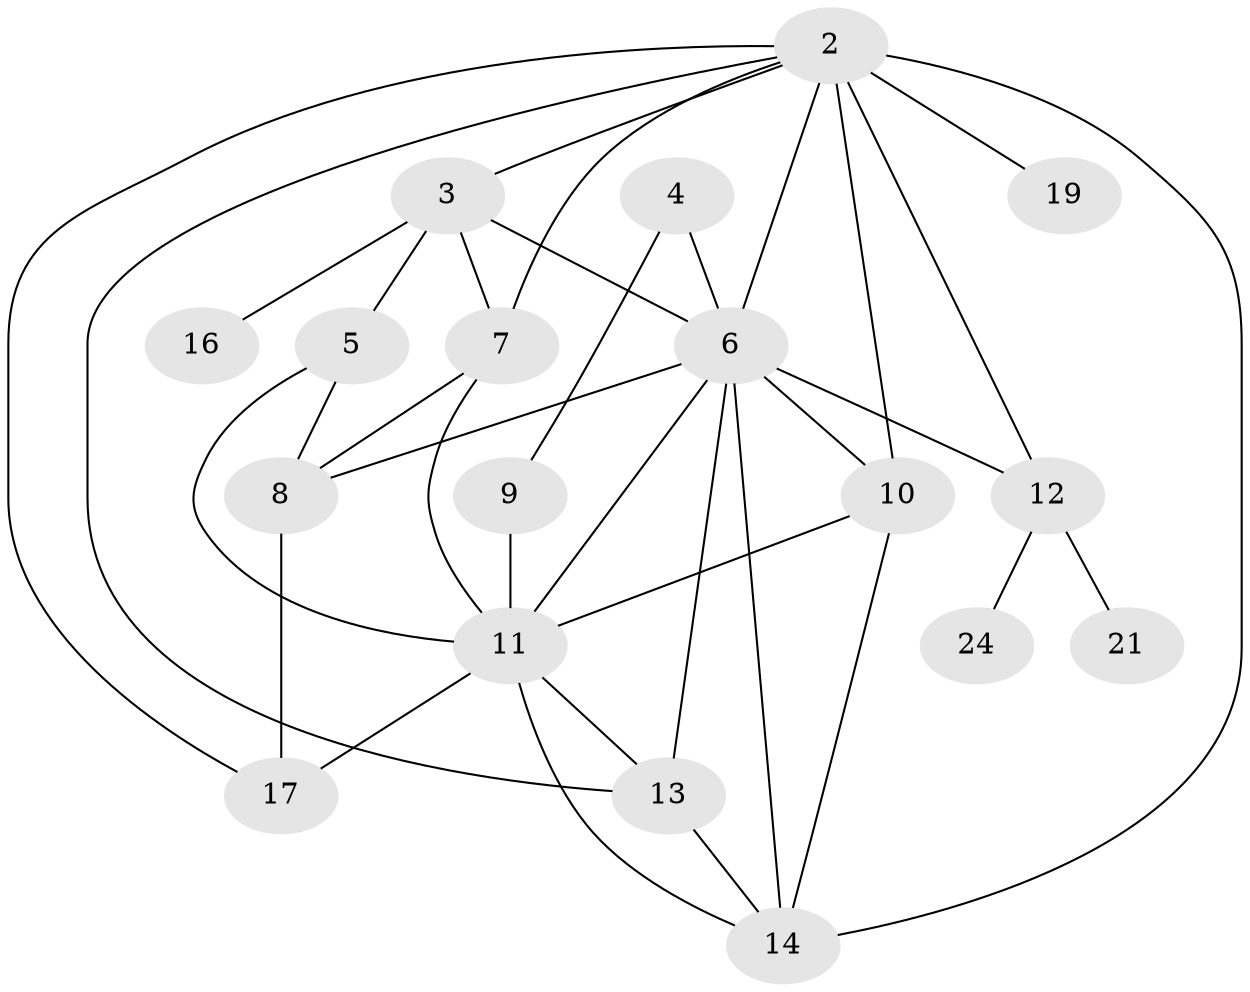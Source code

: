 // original degree distribution, {0: 0.08108108108108109, 2: 0.17567567567567569, 1: 0.20270270270270271, 4: 0.17567567567567569, 3: 0.3108108108108108, 5: 0.05405405405405406}
// Generated by graph-tools (version 1.1) at 2025/47/03/04/25 22:47:56]
// undirected, 18 vertices, 35 edges
graph export_dot {
  node [color=gray90,style=filled];
  2;
  3;
  4;
  5;
  6;
  7;
  8;
  9;
  10;
  11;
  12;
  13;
  14;
  16;
  17;
  19;
  21;
  24;
  2 -- 3 [weight=1.0];
  2 -- 6 [weight=1.0];
  2 -- 7 [weight=1.0];
  2 -- 10 [weight=1.0];
  2 -- 12 [weight=2.0];
  2 -- 13 [weight=1.0];
  2 -- 14 [weight=1.0];
  2 -- 17 [weight=1.0];
  2 -- 19 [weight=1.0];
  3 -- 5 [weight=1.0];
  3 -- 6 [weight=1.0];
  3 -- 7 [weight=1.0];
  3 -- 16 [weight=1.0];
  4 -- 6 [weight=1.0];
  4 -- 9 [weight=1.0];
  5 -- 8 [weight=1.0];
  5 -- 11 [weight=1.0];
  6 -- 8 [weight=1.0];
  6 -- 10 [weight=1.0];
  6 -- 11 [weight=1.0];
  6 -- 12 [weight=1.0];
  6 -- 13 [weight=2.0];
  6 -- 14 [weight=2.0];
  7 -- 8 [weight=1.0];
  7 -- 11 [weight=1.0];
  8 -- 17 [weight=1.0];
  9 -- 11 [weight=3.0];
  10 -- 11 [weight=1.0];
  10 -- 14 [weight=1.0];
  11 -- 13 [weight=1.0];
  11 -- 14 [weight=1.0];
  11 -- 17 [weight=1.0];
  12 -- 21 [weight=1.0];
  12 -- 24 [weight=1.0];
  13 -- 14 [weight=1.0];
}
